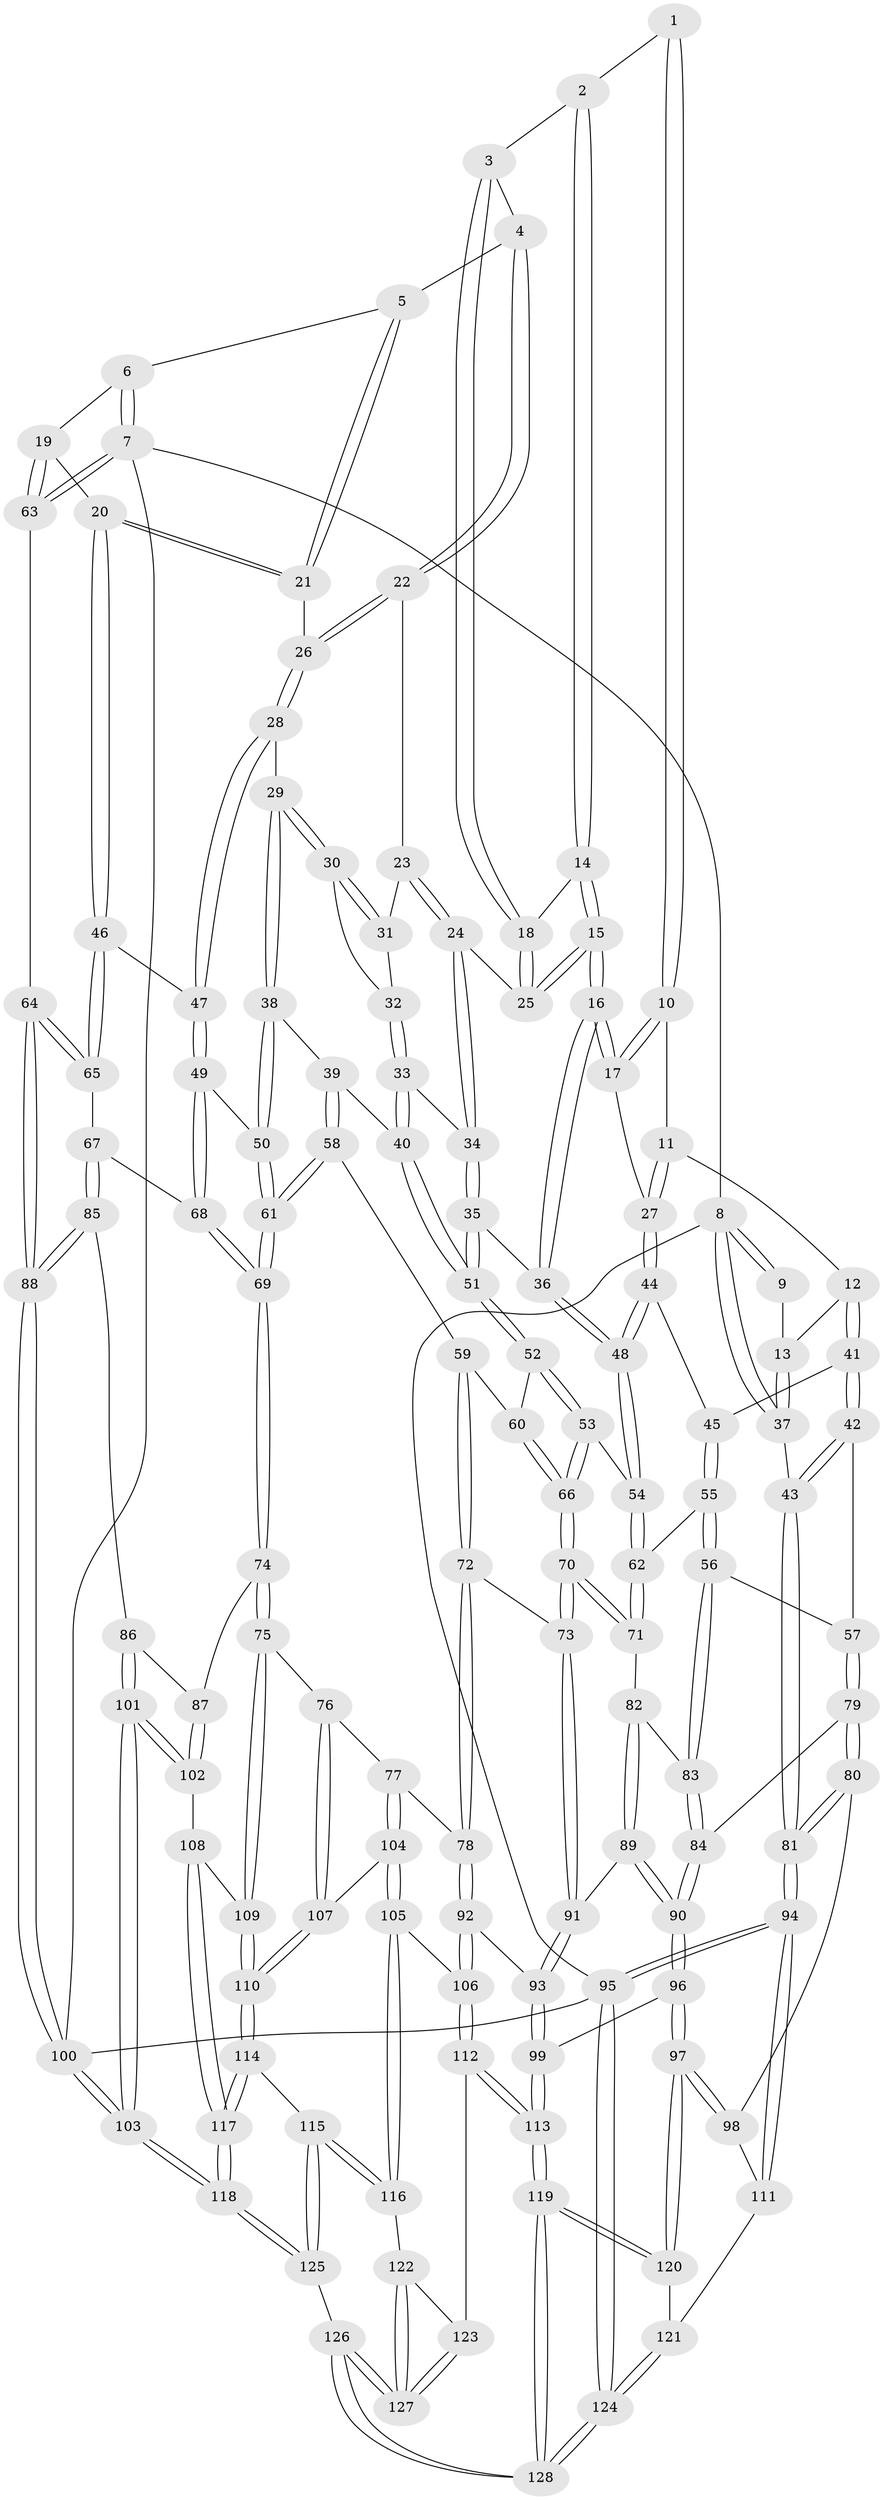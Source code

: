 // coarse degree distribution, {4: 0.4805194805194805, 3: 0.07792207792207792, 6: 0.1038961038961039, 2: 0.025974025974025976, 5: 0.3116883116883117}
// Generated by graph-tools (version 1.1) at 2025/42/03/06/25 10:42:27]
// undirected, 128 vertices, 317 edges
graph export_dot {
graph [start="1"]
  node [color=gray90,style=filled];
  1 [pos="+0.29215223765131215+0"];
  2 [pos="+0.507695031683038+0"];
  3 [pos="+0.70602161917387+0"];
  4 [pos="+0.7425373150883373+0"];
  5 [pos="+0.7426439436197095+0"];
  6 [pos="+0.7690013980376951+0"];
  7 [pos="+1+0"];
  8 [pos="+0+0"];
  9 [pos="+0.19008344332843952+0"];
  10 [pos="+0.3196816207018164+0.08588877567128157"];
  11 [pos="+0.24951602758091093+0.14679566015692294"];
  12 [pos="+0.14168052092225308+0.16474014181172625"];
  13 [pos="+0.1143337015415434+0.13383326033386964"];
  14 [pos="+0.4751503899168127+0.09797583576837351"];
  15 [pos="+0.44590644443604016+0.18737273927731368"];
  16 [pos="+0.4384413816574516+0.1992682595694904"];
  17 [pos="+0.36684959621369423+0.18215958674599328"];
  18 [pos="+0.5743267274090892+0.14791632497255675"];
  19 [pos="+1+0.2420605512501894"];
  20 [pos="+0.9509268499949931+0.25749439703724397"];
  21 [pos="+0.8871381398992159+0.20507084831883768"];
  22 [pos="+0.7359278651127475+0"];
  23 [pos="+0.6351224378990743+0.1861077921511236"];
  24 [pos="+0.5893443240634894+0.1853624143171035"];
  25 [pos="+0.5736495176693746+0.15528527793079933"];
  26 [pos="+0.7539250165597287+0.1856720229523988"];
  27 [pos="+0.30422878109522977+0.22846364438685365"];
  28 [pos="+0.7397699219368681+0.2214490401387187"];
  29 [pos="+0.7057181402003136+0.2346679980825944"];
  30 [pos="+0.676687929956475+0.2197865516390211"];
  31 [pos="+0.6374526112168809+0.18886378362567552"];
  32 [pos="+0.6159824973604741+0.24392178037855639"];
  33 [pos="+0.5944808427395268+0.2644955057222837"];
  34 [pos="+0.5827765561989706+0.19871858268492873"];
  35 [pos="+0.46464761534655336+0.24126053253612242"];
  36 [pos="+0.4496359987254369+0.22304989227234018"];
  37 [pos="+0+0.27807150861817936"];
  38 [pos="+0.6597284244616118+0.3056599245371563"];
  39 [pos="+0.6071988883645533+0.30256819272912217"];
  40 [pos="+0.5899658554532164+0.2919600435527489"];
  41 [pos="+0.18391194092006596+0.25691379524193303"];
  42 [pos="+0.018176066797364696+0.4107221094139972"];
  43 [pos="+0+0.42638781208257603"];
  44 [pos="+0.263708841370945+0.2765051073780711"];
  45 [pos="+0.2020517175101215+0.26439098049681764"];
  46 [pos="+0.8379438487107082+0.3510864875180482"];
  47 [pos="+0.834570436205118+0.3513669872641076"];
  48 [pos="+0.3116540851822754+0.3556537590953152"];
  49 [pos="+0.78402449819884+0.3858251860950921"];
  50 [pos="+0.713862526399338+0.3878380490183871"];
  51 [pos="+0.49175446783637133+0.2994735793274821"];
  52 [pos="+0.4845677103154597+0.3261093974145256"];
  53 [pos="+0.3689428031719007+0.4073467552251647"];
  54 [pos="+0.3211250236442364+0.3879495680045951"];
  55 [pos="+0.18832782730074385+0.47146547740038813"];
  56 [pos="+0.1872864136080492+0.47227975354652574"];
  57 [pos="+0.17538742033608173+0.46940759958825534"];
  58 [pos="+0.5891238448435253+0.4435260505372596"];
  59 [pos="+0.5882725814208302+0.4436623904333322"];
  60 [pos="+0.5330886034519853+0.4061985941575353"];
  61 [pos="+0.6405990758864348+0.45330311276685203"];
  62 [pos="+0.2696448536032087+0.4278765156001361"];
  63 [pos="+1+0.27042514147800345"];
  64 [pos="+1+0.49118120631297746"];
  65 [pos="+0.9046082049635364+0.44215387290714325"];
  66 [pos="+0.410939195406557+0.48438719711882955"];
  67 [pos="+0.8660295269140745+0.5478640629618625"];
  68 [pos="+0.7853631817343302+0.5190181287354964"];
  69 [pos="+0.6952196060677425+0.5728351652493331"];
  70 [pos="+0.42541921582500036+0.5517752721788717"];
  71 [pos="+0.3355013818934758+0.561148228118878"];
  72 [pos="+0.48298285363845256+0.5830141486069829"];
  73 [pos="+0.43992749610038256+0.5660959967320038"];
  74 [pos="+0.6709177136521086+0.6588319777047036"];
  75 [pos="+0.6681125789935095+0.6609687627107089"];
  76 [pos="+0.6252336416251904+0.6660629827474855"];
  77 [pos="+0.5523191006675702+0.6610037355955952"];
  78 [pos="+0.545141051389616+0.6599624919321028"];
  79 [pos="+0.057192987704835635+0.6481383730455461"];
  80 [pos="+0.04439993289808242+0.647813913426958"];
  81 [pos="+0+0.5810310375145551"];
  82 [pos="+0.26253388791504273+0.5856065671784811"];
  83 [pos="+0.1898196562889733+0.4796449060886806"];
  84 [pos="+0.1235902413683031+0.6582151679482853"];
  85 [pos="+0.9116351259041483+0.6215977469478906"];
  86 [pos="+0.8760265317533279+0.6626693398853905"];
  87 [pos="+0.7433989572578796+0.6698639307866538"];
  88 [pos="+1+0.5885657098541008"];
  89 [pos="+0.2434480608547244+0.6608581747747869"];
  90 [pos="+0.2101438638867614+0.7030036575985988"];
  91 [pos="+0.36285005689124644+0.667847793223469"];
  92 [pos="+0.4817214430315994+0.7452382051453605"];
  93 [pos="+0.37599089948639564+0.7210700026745048"];
  94 [pos="+0+0.738549398900952"];
  95 [pos="+0+1"];
  96 [pos="+0.21563225114615725+0.7344371105436243"];
  97 [pos="+0.17094247487101663+0.8003078551638424"];
  98 [pos="+0.0808395001143408+0.779841500929761"];
  99 [pos="+0.3088761611445959+0.7873415959894017"];
  100 [pos="+1+1"];
  101 [pos="+0.8899897878934163+0.8123875531957664"];
  102 [pos="+0.8131273385914528+0.7947411530110454"];
  103 [pos="+1+1"];
  104 [pos="+0.5736464556607127+0.8232191547767719"];
  105 [pos="+0.5552652171815062+0.8372179507156187"];
  106 [pos="+0.4794871996765508+0.7587587426805826"];
  107 [pos="+0.6023544517545191+0.8140388114320308"];
  108 [pos="+0.7314030408296271+0.8083090788922204"];
  109 [pos="+0.6986887892199704+0.7729001516565034"];
  110 [pos="+0.639204212265001+0.8435901165154683"];
  111 [pos="+0.020544116303961763+0.8155416835760686"];
  112 [pos="+0.4138403990264065+0.8708352302632344"];
  113 [pos="+0.35762963428186234+0.8763125820418297"];
  114 [pos="+0.6381789174775478+0.8889613898924981"];
  115 [pos="+0.6142024337491053+0.9057672669496285"];
  116 [pos="+0.5535101214133734+0.8819046177269795"];
  117 [pos="+0.7381086339022+0.905214193565576"];
  118 [pos="+1+1"];
  119 [pos="+0.20199425584536834+1"];
  120 [pos="+0.15494031354959256+0.896399624942267"];
  121 [pos="+0.0558201785775511+0.8553225637050949"];
  122 [pos="+0.5469208614993386+0.8848723759656242"];
  123 [pos="+0.429667470193501+0.8828560440150297"];
  124 [pos="+0+1"];
  125 [pos="+0.6005567843745351+1"];
  126 [pos="+0.5398188670557638+1"];
  127 [pos="+0.5083737120347671+1"];
  128 [pos="+0.16551367128681962+1"];
  1 -- 2;
  1 -- 10;
  1 -- 10;
  2 -- 3;
  2 -- 14;
  2 -- 14;
  3 -- 4;
  3 -- 18;
  3 -- 18;
  4 -- 5;
  4 -- 22;
  4 -- 22;
  5 -- 6;
  5 -- 21;
  5 -- 21;
  6 -- 7;
  6 -- 7;
  6 -- 19;
  7 -- 8;
  7 -- 63;
  7 -- 63;
  7 -- 100;
  8 -- 9;
  8 -- 9;
  8 -- 37;
  8 -- 37;
  8 -- 95;
  9 -- 13;
  10 -- 11;
  10 -- 17;
  10 -- 17;
  11 -- 12;
  11 -- 27;
  11 -- 27;
  12 -- 13;
  12 -- 41;
  12 -- 41;
  13 -- 37;
  13 -- 37;
  14 -- 15;
  14 -- 15;
  14 -- 18;
  15 -- 16;
  15 -- 16;
  15 -- 25;
  15 -- 25;
  16 -- 17;
  16 -- 17;
  16 -- 36;
  16 -- 36;
  17 -- 27;
  18 -- 25;
  18 -- 25;
  19 -- 20;
  19 -- 63;
  19 -- 63;
  20 -- 21;
  20 -- 21;
  20 -- 46;
  20 -- 46;
  21 -- 26;
  22 -- 23;
  22 -- 26;
  22 -- 26;
  23 -- 24;
  23 -- 24;
  23 -- 31;
  24 -- 25;
  24 -- 34;
  24 -- 34;
  26 -- 28;
  26 -- 28;
  27 -- 44;
  27 -- 44;
  28 -- 29;
  28 -- 47;
  28 -- 47;
  29 -- 30;
  29 -- 30;
  29 -- 38;
  29 -- 38;
  30 -- 31;
  30 -- 31;
  30 -- 32;
  31 -- 32;
  32 -- 33;
  32 -- 33;
  33 -- 34;
  33 -- 40;
  33 -- 40;
  34 -- 35;
  34 -- 35;
  35 -- 36;
  35 -- 51;
  35 -- 51;
  36 -- 48;
  36 -- 48;
  37 -- 43;
  38 -- 39;
  38 -- 50;
  38 -- 50;
  39 -- 40;
  39 -- 58;
  39 -- 58;
  40 -- 51;
  40 -- 51;
  41 -- 42;
  41 -- 42;
  41 -- 45;
  42 -- 43;
  42 -- 43;
  42 -- 57;
  43 -- 81;
  43 -- 81;
  44 -- 45;
  44 -- 48;
  44 -- 48;
  45 -- 55;
  45 -- 55;
  46 -- 47;
  46 -- 65;
  46 -- 65;
  47 -- 49;
  47 -- 49;
  48 -- 54;
  48 -- 54;
  49 -- 50;
  49 -- 68;
  49 -- 68;
  50 -- 61;
  50 -- 61;
  51 -- 52;
  51 -- 52;
  52 -- 53;
  52 -- 53;
  52 -- 60;
  53 -- 54;
  53 -- 66;
  53 -- 66;
  54 -- 62;
  54 -- 62;
  55 -- 56;
  55 -- 56;
  55 -- 62;
  56 -- 57;
  56 -- 83;
  56 -- 83;
  57 -- 79;
  57 -- 79;
  58 -- 59;
  58 -- 61;
  58 -- 61;
  59 -- 60;
  59 -- 72;
  59 -- 72;
  60 -- 66;
  60 -- 66;
  61 -- 69;
  61 -- 69;
  62 -- 71;
  62 -- 71;
  63 -- 64;
  64 -- 65;
  64 -- 65;
  64 -- 88;
  64 -- 88;
  65 -- 67;
  66 -- 70;
  66 -- 70;
  67 -- 68;
  67 -- 85;
  67 -- 85;
  68 -- 69;
  68 -- 69;
  69 -- 74;
  69 -- 74;
  70 -- 71;
  70 -- 71;
  70 -- 73;
  70 -- 73;
  71 -- 82;
  72 -- 73;
  72 -- 78;
  72 -- 78;
  73 -- 91;
  73 -- 91;
  74 -- 75;
  74 -- 75;
  74 -- 87;
  75 -- 76;
  75 -- 109;
  75 -- 109;
  76 -- 77;
  76 -- 107;
  76 -- 107;
  77 -- 78;
  77 -- 104;
  77 -- 104;
  78 -- 92;
  78 -- 92;
  79 -- 80;
  79 -- 80;
  79 -- 84;
  80 -- 81;
  80 -- 81;
  80 -- 98;
  81 -- 94;
  81 -- 94;
  82 -- 83;
  82 -- 89;
  82 -- 89;
  83 -- 84;
  83 -- 84;
  84 -- 90;
  84 -- 90;
  85 -- 86;
  85 -- 88;
  85 -- 88;
  86 -- 87;
  86 -- 101;
  86 -- 101;
  87 -- 102;
  87 -- 102;
  88 -- 100;
  88 -- 100;
  89 -- 90;
  89 -- 90;
  89 -- 91;
  90 -- 96;
  90 -- 96;
  91 -- 93;
  91 -- 93;
  92 -- 93;
  92 -- 106;
  92 -- 106;
  93 -- 99;
  93 -- 99;
  94 -- 95;
  94 -- 95;
  94 -- 111;
  94 -- 111;
  95 -- 124;
  95 -- 124;
  95 -- 100;
  96 -- 97;
  96 -- 97;
  96 -- 99;
  97 -- 98;
  97 -- 98;
  97 -- 120;
  97 -- 120;
  98 -- 111;
  99 -- 113;
  99 -- 113;
  100 -- 103;
  100 -- 103;
  101 -- 102;
  101 -- 102;
  101 -- 103;
  101 -- 103;
  102 -- 108;
  103 -- 118;
  103 -- 118;
  104 -- 105;
  104 -- 105;
  104 -- 107;
  105 -- 106;
  105 -- 116;
  105 -- 116;
  106 -- 112;
  106 -- 112;
  107 -- 110;
  107 -- 110;
  108 -- 109;
  108 -- 117;
  108 -- 117;
  109 -- 110;
  109 -- 110;
  110 -- 114;
  110 -- 114;
  111 -- 121;
  112 -- 113;
  112 -- 113;
  112 -- 123;
  113 -- 119;
  113 -- 119;
  114 -- 115;
  114 -- 117;
  114 -- 117;
  115 -- 116;
  115 -- 116;
  115 -- 125;
  115 -- 125;
  116 -- 122;
  117 -- 118;
  117 -- 118;
  118 -- 125;
  118 -- 125;
  119 -- 120;
  119 -- 120;
  119 -- 128;
  119 -- 128;
  120 -- 121;
  121 -- 124;
  121 -- 124;
  122 -- 123;
  122 -- 127;
  122 -- 127;
  123 -- 127;
  123 -- 127;
  124 -- 128;
  124 -- 128;
  125 -- 126;
  126 -- 127;
  126 -- 127;
  126 -- 128;
  126 -- 128;
}
